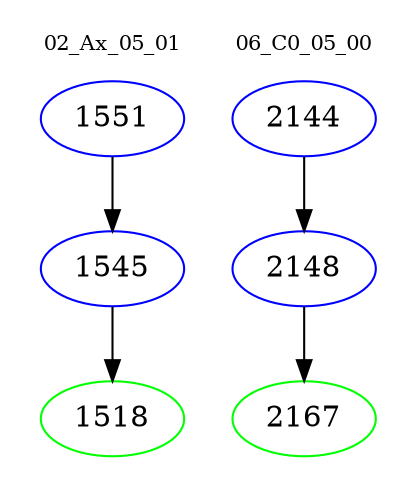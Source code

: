 digraph{
subgraph cluster_0 {
color = white
label = "02_Ax_05_01";
fontsize=10;
T0_1551 [label="1551", color="blue"]
T0_1551 -> T0_1545 [color="black"]
T0_1545 [label="1545", color="blue"]
T0_1545 -> T0_1518 [color="black"]
T0_1518 [label="1518", color="green"]
}
subgraph cluster_1 {
color = white
label = "06_C0_05_00";
fontsize=10;
T1_2144 [label="2144", color="blue"]
T1_2144 -> T1_2148 [color="black"]
T1_2148 [label="2148", color="blue"]
T1_2148 -> T1_2167 [color="black"]
T1_2167 [label="2167", color="green"]
}
}
